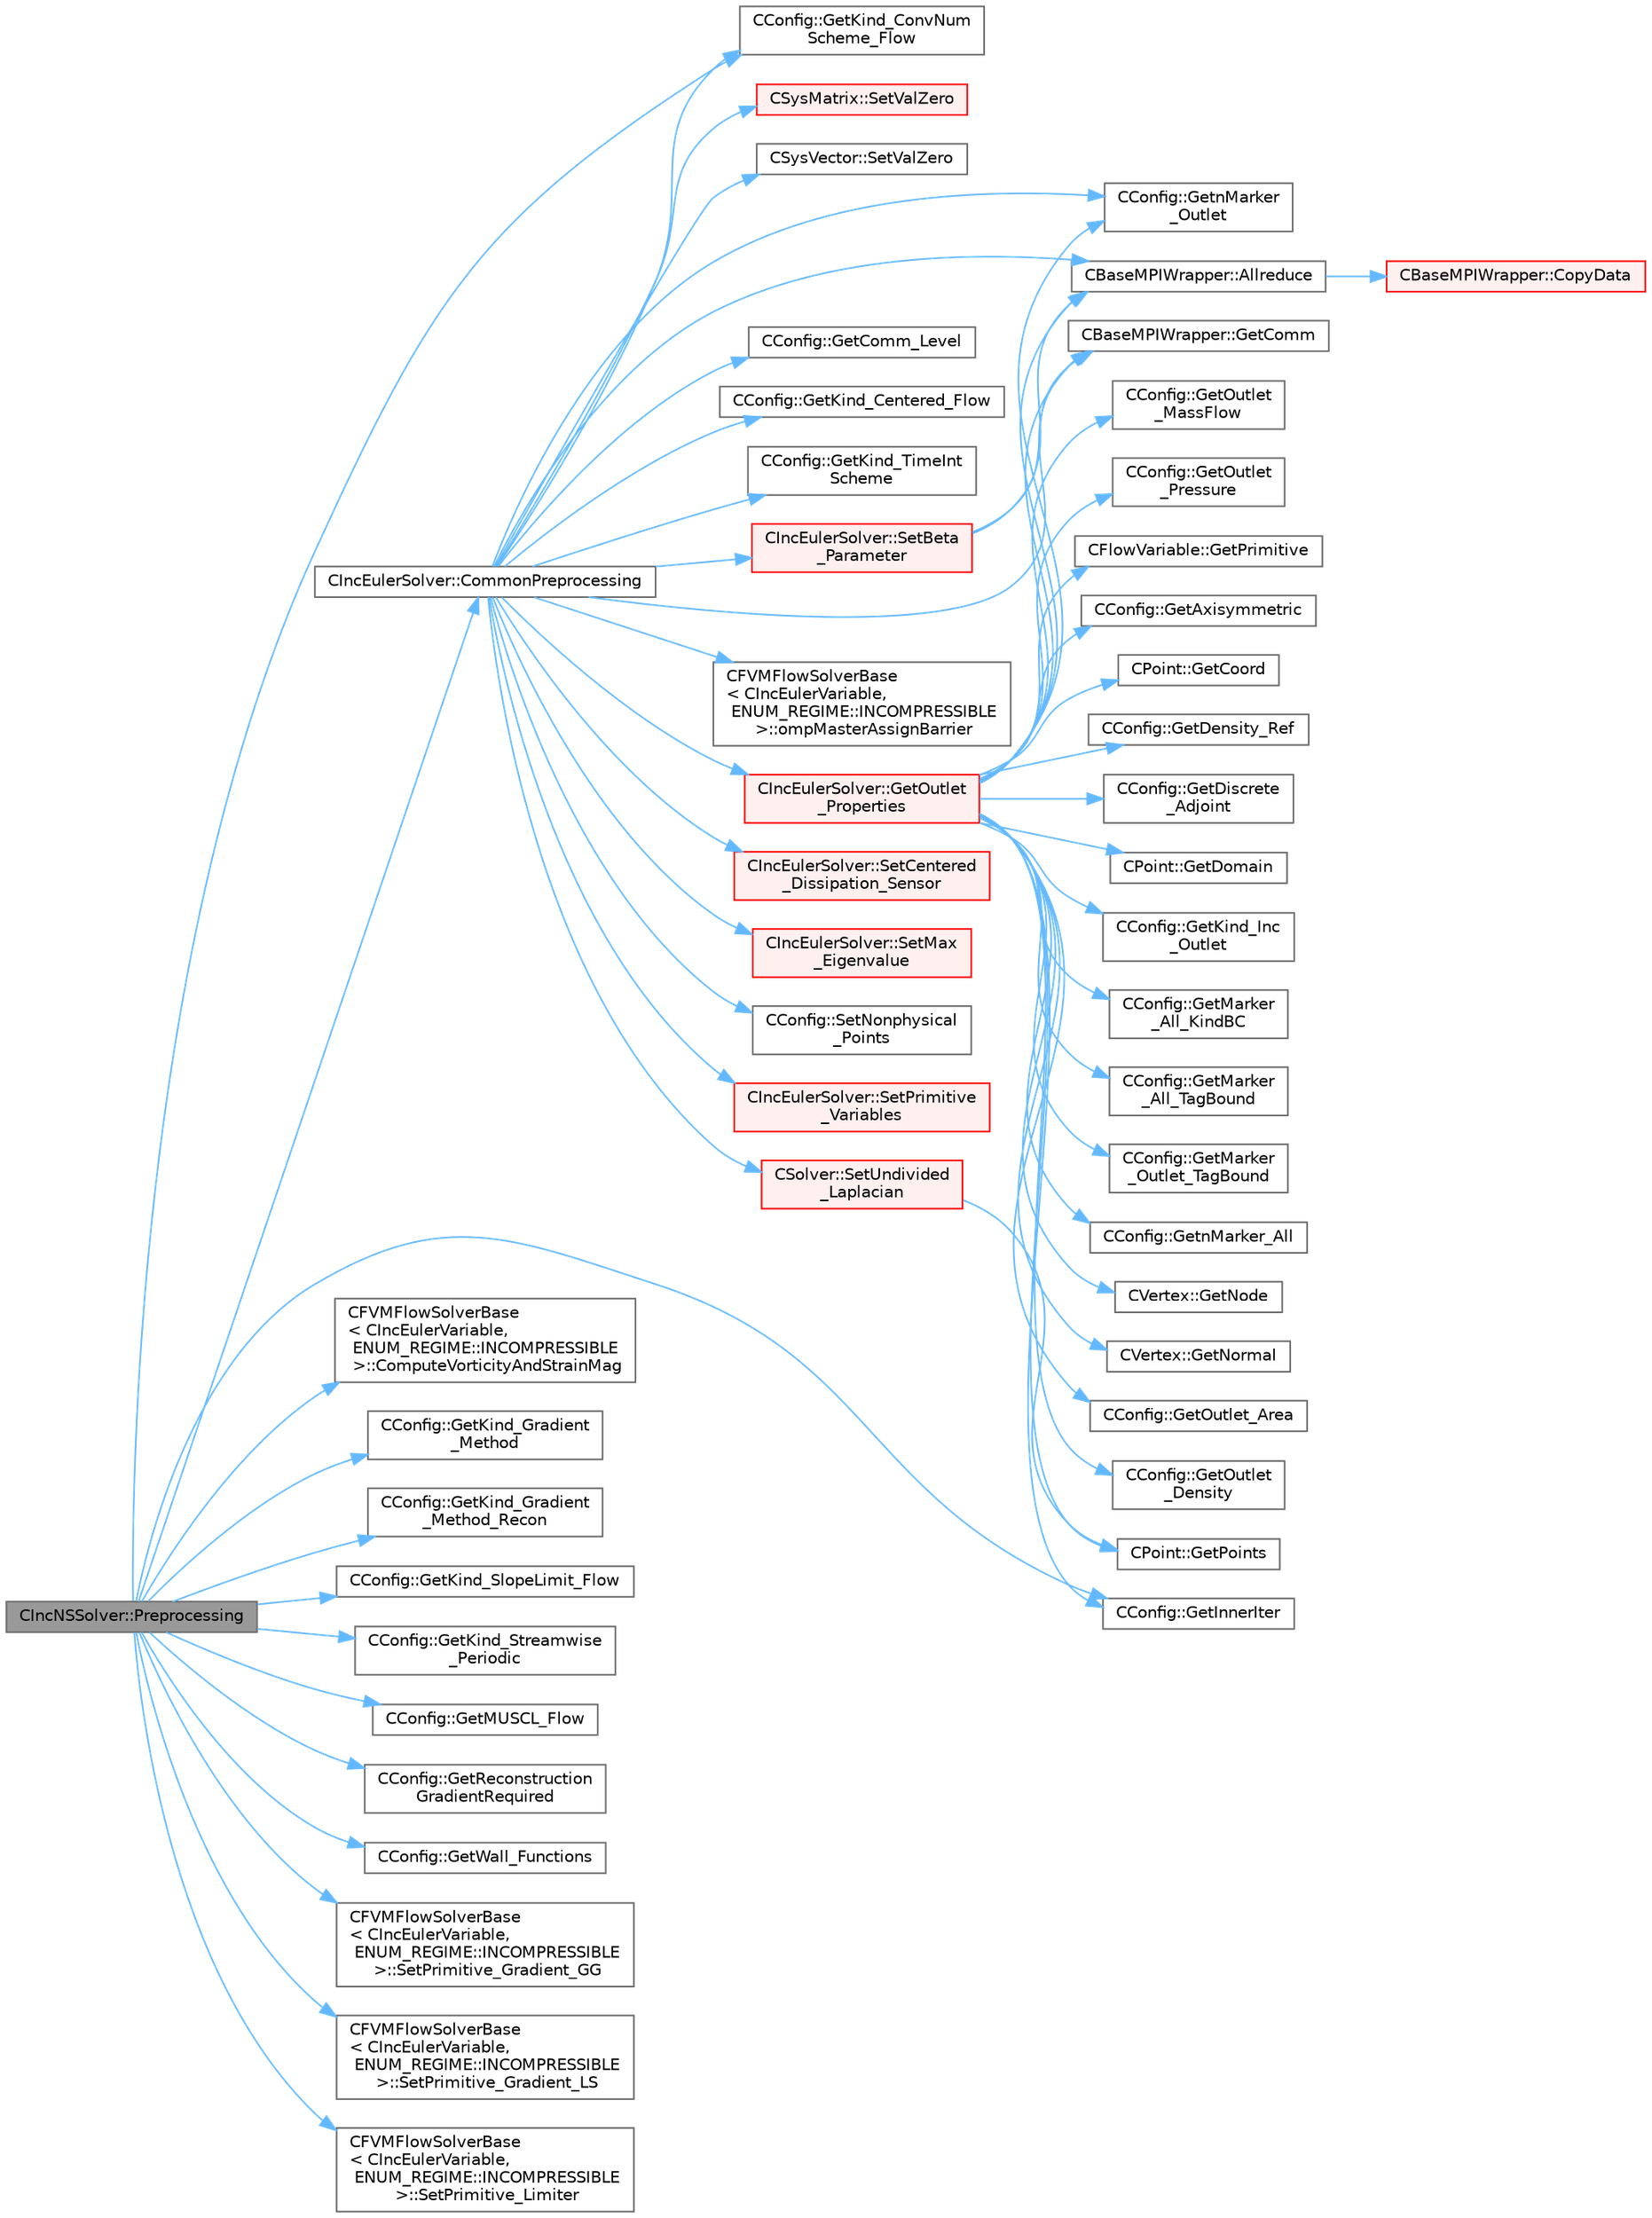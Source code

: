 digraph "CIncNSSolver::Preprocessing"
{
 // LATEX_PDF_SIZE
  bgcolor="transparent";
  edge [fontname=Helvetica,fontsize=10,labelfontname=Helvetica,labelfontsize=10];
  node [fontname=Helvetica,fontsize=10,shape=box,height=0.2,width=0.4];
  rankdir="LR";
  Node1 [id="Node000001",label="CIncNSSolver::Preprocessing",height=0.2,width=0.4,color="gray40", fillcolor="grey60", style="filled", fontcolor="black",tooltip="Restart residual and compute gradients."];
  Node1 -> Node2 [id="edge1_Node000001_Node000002",color="steelblue1",style="solid",tooltip=" "];
  Node2 [id="Node000002",label="CIncEulerSolver::CommonPreprocessing",height=0.2,width=0.4,color="grey40", fillcolor="white", style="filled",URL="$classCIncEulerSolver.html#ac50d02e914c4337e73d2c4878b12c59d",tooltip="Preprocessing actions common to the Euler and NS solvers."];
  Node2 -> Node3 [id="edge2_Node000002_Node000003",color="steelblue1",style="solid",tooltip=" "];
  Node3 [id="Node000003",label="CBaseMPIWrapper::Allreduce",height=0.2,width=0.4,color="grey40", fillcolor="white", style="filled",URL="$classCBaseMPIWrapper.html#a381d4b3738c09d92ee1ae9f89715b541",tooltip=" "];
  Node3 -> Node4 [id="edge3_Node000003_Node000004",color="steelblue1",style="solid",tooltip=" "];
  Node4 [id="Node000004",label="CBaseMPIWrapper::CopyData",height=0.2,width=0.4,color="red", fillcolor="#FFF0F0", style="filled",URL="$classCBaseMPIWrapper.html#a3c28692a4cab67ad0f81d18273db3d23",tooltip=" "];
  Node2 -> Node7 [id="edge4_Node000002_Node000007",color="steelblue1",style="solid",tooltip=" "];
  Node7 [id="Node000007",label="CBaseMPIWrapper::GetComm",height=0.2,width=0.4,color="grey40", fillcolor="white", style="filled",URL="$classCBaseMPIWrapper.html#a8154391fc3522954802889d81d4ef5da",tooltip=" "];
  Node2 -> Node8 [id="edge5_Node000002_Node000008",color="steelblue1",style="solid",tooltip=" "];
  Node8 [id="Node000008",label="CConfig::GetComm_Level",height=0.2,width=0.4,color="grey40", fillcolor="white", style="filled",URL="$classCConfig.html#aa495414133c826e5f6651d4ce82d0ef6",tooltip="Get the level of MPI communications to be performed."];
  Node2 -> Node9 [id="edge6_Node000002_Node000009",color="steelblue1",style="solid",tooltip=" "];
  Node9 [id="Node000009",label="CConfig::GetKind_Centered_Flow",height=0.2,width=0.4,color="grey40", fillcolor="white", style="filled",URL="$classCConfig.html#ac98947febf35f20117815114d9371593",tooltip="Get the kind of center convective numerical scheme for the flow equations."];
  Node2 -> Node10 [id="edge7_Node000002_Node000010",color="steelblue1",style="solid",tooltip=" "];
  Node10 [id="Node000010",label="CConfig::GetKind_ConvNum\lScheme_Flow",height=0.2,width=0.4,color="grey40", fillcolor="white", style="filled",URL="$classCConfig.html#ac664a20b0a09ab14844dc6326290f0a0",tooltip="Get the kind of convective numerical scheme for the flow equations (centered or upwind)."];
  Node2 -> Node11 [id="edge8_Node000002_Node000011",color="steelblue1",style="solid",tooltip=" "];
  Node11 [id="Node000011",label="CConfig::GetKind_TimeInt\lScheme",height=0.2,width=0.4,color="grey40", fillcolor="white", style="filled",URL="$classCConfig.html#ad16f71356f146b530fb1fbb45444525c",tooltip="Get the kind of time integration method."];
  Node2 -> Node12 [id="edge9_Node000002_Node000012",color="steelblue1",style="solid",tooltip=" "];
  Node12 [id="Node000012",label="CConfig::GetnMarker\l_Outlet",height=0.2,width=0.4,color="grey40", fillcolor="white", style="filled",URL="$classCConfig.html#ada4ad9b9c716e11de0ef3c7c286cf217",tooltip="Get the total number of boundary markers."];
  Node2 -> Node13 [id="edge10_Node000002_Node000013",color="steelblue1",style="solid",tooltip=" "];
  Node13 [id="Node000013",label="CIncEulerSolver::GetOutlet\l_Properties",height=0.2,width=0.4,color="red", fillcolor="#FFF0F0", style="filled",URL="$classCIncEulerSolver.html#aacea1dc960644b2fb82b191b17bf9056",tooltip="A virtual member."];
  Node13 -> Node3 [id="edge11_Node000013_Node000003",color="steelblue1",style="solid",tooltip=" "];
  Node13 -> Node14 [id="edge12_Node000013_Node000014",color="steelblue1",style="solid",tooltip=" "];
  Node14 [id="Node000014",label="CConfig::GetAxisymmetric",height=0.2,width=0.4,color="grey40", fillcolor="white", style="filled",URL="$classCConfig.html#a509e098ac64a59535a8e59ec2de6f68b",tooltip="Get information about the axisymmetric frame."];
  Node13 -> Node7 [id="edge13_Node000013_Node000007",color="steelblue1",style="solid",tooltip=" "];
  Node13 -> Node15 [id="edge14_Node000013_Node000015",color="steelblue1",style="solid",tooltip=" "];
  Node15 [id="Node000015",label="CPoint::GetCoord",height=0.2,width=0.4,color="grey40", fillcolor="white", style="filled",URL="$classCPoint.html#ab16c29dd03911529cd73bf467c313179",tooltip="Get the coordinates dor the control volume."];
  Node13 -> Node16 [id="edge15_Node000013_Node000016",color="steelblue1",style="solid",tooltip=" "];
  Node16 [id="Node000016",label="CConfig::GetDensity_Ref",height=0.2,width=0.4,color="grey40", fillcolor="white", style="filled",URL="$classCConfig.html#a3fc33aec68f64b757f1f9f3514cb97de",tooltip="Get the value of the reference density for non-dimensionalization."];
  Node13 -> Node17 [id="edge16_Node000013_Node000017",color="steelblue1",style="solid",tooltip=" "];
  Node17 [id="Node000017",label="CConfig::GetDiscrete\l_Adjoint",height=0.2,width=0.4,color="grey40", fillcolor="white", style="filled",URL="$classCConfig.html#ab3928c4e6debcf50dcd0d38985f6980c",tooltip="Get the indicator whether we are solving an discrete adjoint problem."];
  Node13 -> Node18 [id="edge17_Node000013_Node000018",color="steelblue1",style="solid",tooltip=" "];
  Node18 [id="Node000018",label="CPoint::GetDomain",height=0.2,width=0.4,color="grey40", fillcolor="white", style="filled",URL="$classCPoint.html#aa58a27b602e47ddcad22ae74a5c6bc81",tooltip="For parallel computation, its indicates if a point must be computed or not."];
  Node13 -> Node19 [id="edge18_Node000013_Node000019",color="steelblue1",style="solid",tooltip=" "];
  Node19 [id="Node000019",label="CConfig::GetInnerIter",height=0.2,width=0.4,color="grey40", fillcolor="white", style="filled",URL="$classCConfig.html#a079a90396222697f01e0c365285c915d",tooltip="Get the current FSI iteration number."];
  Node13 -> Node20 [id="edge19_Node000013_Node000020",color="steelblue1",style="solid",tooltip=" "];
  Node20 [id="Node000020",label="CConfig::GetKind_Inc\l_Outlet",height=0.2,width=0.4,color="grey40", fillcolor="white", style="filled",URL="$classCConfig.html#ac9f9f4b0fff5571aaea06e565604a414",tooltip="Get the type of incompressible outlet from the list."];
  Node13 -> Node21 [id="edge20_Node000013_Node000021",color="steelblue1",style="solid",tooltip=" "];
  Node21 [id="Node000021",label="CConfig::GetMarker\l_All_KindBC",height=0.2,width=0.4,color="grey40", fillcolor="white", style="filled",URL="$classCConfig.html#ae003cd8f406eaaa91849a774c9a20730",tooltip="Get the kind of boundary for each marker."];
  Node13 -> Node22 [id="edge21_Node000013_Node000022",color="steelblue1",style="solid",tooltip=" "];
  Node22 [id="Node000022",label="CConfig::GetMarker\l_All_TagBound",height=0.2,width=0.4,color="grey40", fillcolor="white", style="filled",URL="$classCConfig.html#ab8c9c1f45950a29355be4ff357049440",tooltip="Get the index of the surface defined in the geometry file."];
  Node13 -> Node23 [id="edge22_Node000013_Node000023",color="steelblue1",style="solid",tooltip=" "];
  Node23 [id="Node000023",label="CConfig::GetMarker\l_Outlet_TagBound",height=0.2,width=0.4,color="grey40", fillcolor="white", style="filled",URL="$classCConfig.html#a64751475740f1310e6b2f0dcd0a59022",tooltip="Get the index of the surface defined in the geometry file."];
  Node13 -> Node24 [id="edge23_Node000013_Node000024",color="steelblue1",style="solid",tooltip=" "];
  Node24 [id="Node000024",label="CConfig::GetnMarker_All",height=0.2,width=0.4,color="grey40", fillcolor="white", style="filled",URL="$classCConfig.html#a459dee039e618d21a5d78db61c221240",tooltip="Get the total number of boundary markers of the local process including send/receive domains."];
  Node13 -> Node12 [id="edge24_Node000013_Node000012",color="steelblue1",style="solid",tooltip=" "];
  Node13 -> Node25 [id="edge25_Node000013_Node000025",color="steelblue1",style="solid",tooltip=" "];
  Node25 [id="Node000025",label="CVertex::GetNode",height=0.2,width=0.4,color="grey40", fillcolor="white", style="filled",URL="$classCVertex.html#ad568da06e7191358d3a09a1bee71cdb5",tooltip="Get the node of the vertex."];
  Node13 -> Node26 [id="edge26_Node000013_Node000026",color="steelblue1",style="solid",tooltip=" "];
  Node26 [id="Node000026",label="CVertex::GetNormal",height=0.2,width=0.4,color="grey40", fillcolor="white", style="filled",URL="$classCVertex.html#a57cacfe764770e6c0e54c278cb584f7c",tooltip="Copy the the normal vector of a face."];
  Node13 -> Node27 [id="edge27_Node000013_Node000027",color="steelblue1",style="solid",tooltip=" "];
  Node27 [id="Node000027",label="CConfig::GetOutlet_Area",height=0.2,width=0.4,color="grey40", fillcolor="white", style="filled",URL="$classCConfig.html#a7b9efd9c01446eea006f3602e6615cf8",tooltip="Get the back pressure (static) at an outlet boundary."];
  Node13 -> Node28 [id="edge28_Node000013_Node000028",color="steelblue1",style="solid",tooltip=" "];
  Node28 [id="Node000028",label="CConfig::GetOutlet\l_Density",height=0.2,width=0.4,color="grey40", fillcolor="white", style="filled",URL="$classCConfig.html#a3e61da8a2ced5f07f929b87a8e4e5e8c",tooltip="Get the back pressure (static) at an outlet boundary."];
  Node13 -> Node29 [id="edge29_Node000013_Node000029",color="steelblue1",style="solid",tooltip=" "];
  Node29 [id="Node000029",label="CConfig::GetOutlet\l_MassFlow",height=0.2,width=0.4,color="grey40", fillcolor="white", style="filled",URL="$classCConfig.html#a3b40b375b8774709ac28ae1302fc7e94",tooltip="Get the back pressure (static) at an outlet boundary."];
  Node13 -> Node30 [id="edge30_Node000013_Node000030",color="steelblue1",style="solid",tooltip=" "];
  Node30 [id="Node000030",label="CConfig::GetOutlet\l_Pressure",height=0.2,width=0.4,color="grey40", fillcolor="white", style="filled",URL="$classCConfig.html#a0e5bd42e6aa17fdb493fe696280318c3",tooltip="Get the back pressure (static) at an outlet boundary."];
  Node13 -> Node31 [id="edge31_Node000013_Node000031",color="steelblue1",style="solid",tooltip=" "];
  Node31 [id="Node000031",label="CPoint::GetPoints",height=0.2,width=0.4,color="grey40", fillcolor="white", style="filled",URL="$classCPoint.html#a28c574d1577404bc70199351c1c9c358",tooltip="Get the entire point adjacency information in compressed format (CSR)."];
  Node13 -> Node32 [id="edge32_Node000013_Node000032",color="steelblue1",style="solid",tooltip=" "];
  Node32 [id="Node000032",label="CFlowVariable::GetPrimitive",height=0.2,width=0.4,color="grey40", fillcolor="white", style="filled",URL="$classCFlowVariable.html#a852271c741f1e7cdb1d391941266d344",tooltip="Get a primitive variable."];
  Node2 -> Node40 [id="edge33_Node000002_Node000040",color="steelblue1",style="solid",tooltip=" "];
  Node40 [id="Node000040",label="CFVMFlowSolverBase\l\< CIncEulerVariable,\l ENUM_REGIME::INCOMPRESSIBLE\l \>::ompMasterAssignBarrier",height=0.2,width=0.4,color="grey40", fillcolor="white", style="filled",URL="$classCFVMFlowSolverBase.html#a1b0175f84e884c015bf48e2e6e7c78bd",tooltip="Utility to set the value of a member variables safely, and so that the new values are seen by all thr..."];
  Node2 -> Node41 [id="edge34_Node000002_Node000041",color="steelblue1",style="solid",tooltip=" "];
  Node41 [id="Node000041",label="CIncEulerSolver::SetBeta\l_Parameter",height=0.2,width=0.4,color="red", fillcolor="#FFF0F0", style="filled",URL="$classCIncEulerSolver.html#a3e20d6912dc1a1806424e31b12bd80f4",tooltip="Update the Beta parameter for the incompressible preconditioner."];
  Node41 -> Node3 [id="edge35_Node000041_Node000003",color="steelblue1",style="solid",tooltip=" "];
  Node41 -> Node7 [id="edge36_Node000041_Node000007",color="steelblue1",style="solid",tooltip=" "];
  Node2 -> Node47 [id="edge37_Node000002_Node000047",color="steelblue1",style="solid",tooltip=" "];
  Node47 [id="Node000047",label="CIncEulerSolver::SetCentered\l_Dissipation_Sensor",height=0.2,width=0.4,color="red", fillcolor="#FFF0F0", style="filled",URL="$classCIncEulerSolver.html#a83f4a05ad9f4ade1867cd1ef11931339",tooltip="Compute a pressure sensor switch."];
  Node2 -> Node51 [id="edge38_Node000002_Node000051",color="steelblue1",style="solid",tooltip=" "];
  Node51 [id="Node000051",label="CIncEulerSolver::SetMax\l_Eigenvalue",height=0.2,width=0.4,color="red", fillcolor="#FFF0F0", style="filled",URL="$classCIncEulerSolver.html#a223e376028f3f77be49d39017ebebdb0",tooltip="Compute the max eigenvalue."];
  Node2 -> Node54 [id="edge39_Node000002_Node000054",color="steelblue1",style="solid",tooltip=" "];
  Node54 [id="Node000054",label="CConfig::SetNonphysical\l_Points",height=0.2,width=0.4,color="grey40", fillcolor="white", style="filled",URL="$classCConfig.html#a434fe0922532828b7e40ded865c5ce51",tooltip="Set the current number of non-physical nodes in the solution."];
  Node2 -> Node55 [id="edge40_Node000002_Node000055",color="steelblue1",style="solid",tooltip=" "];
  Node55 [id="Node000055",label="CIncEulerSolver::SetPrimitive\l_Variables",height=0.2,width=0.4,color="red", fillcolor="#FFF0F0", style="filled",URL="$classCIncEulerSolver.html#a4c23fe41a4589737850b80bb10d5bac5",tooltip="Compute the velocity^2, SoundSpeed, Pressure, Enthalpy, Viscosity."];
  Node2 -> Node76 [id="edge41_Node000002_Node000076",color="steelblue1",style="solid",tooltip=" "];
  Node76 [id="Node000076",label="CSolver::SetUndivided\l_Laplacian",height=0.2,width=0.4,color="red", fillcolor="#FFF0F0", style="filled",URL="$classCSolver.html#ae9fa6bf0e3ef0dff07dd85e0a87eef4d",tooltip="Compute the undivided laplacian for the solution variables."];
  Node76 -> Node31 [id="edge42_Node000076_Node000031",color="steelblue1",style="solid",tooltip=" "];
  Node2 -> Node164 [id="edge43_Node000002_Node000164",color="steelblue1",style="solid",tooltip=" "];
  Node164 [id="Node000164",label="CSysMatrix::SetValZero",height=0.2,width=0.4,color="red", fillcolor="#FFF0F0", style="filled",URL="$classCSysMatrix.html#a8f974ad2e089dccfc99ea21a4ef5a819",tooltip="Sets to zero all the entries of the sparse matrix."];
  Node2 -> Node167 [id="edge44_Node000002_Node000167",color="steelblue1",style="solid",tooltip=" "];
  Node167 [id="Node000167",label="CSysVector::SetValZero",height=0.2,width=0.4,color="grey40", fillcolor="white", style="filled",URL="$classCSysVector.html#aa179ddab500faadee96bebecff9e201d",tooltip="Sets to zero all the entries of the vector."];
  Node1 -> Node168 [id="edge45_Node000001_Node000168",color="steelblue1",style="solid",tooltip=" "];
  Node168 [id="Node000168",label="CFVMFlowSolverBase\l\< CIncEulerVariable,\l ENUM_REGIME::INCOMPRESSIBLE\l \>::ComputeVorticityAndStrainMag",height=0.2,width=0.4,color="grey40", fillcolor="white", style="filled",URL="$classCFVMFlowSolverBase.html#af84f9a0d4de3df7d82cef37eae94f739",tooltip="Evaluate the vorticity and strain rate magnitude."];
  Node1 -> Node19 [id="edge46_Node000001_Node000019",color="steelblue1",style="solid",tooltip=" "];
  Node1 -> Node10 [id="edge47_Node000001_Node000010",color="steelblue1",style="solid",tooltip=" "];
  Node1 -> Node169 [id="edge48_Node000001_Node000169",color="steelblue1",style="solid",tooltip=" "];
  Node169 [id="Node000169",label="CConfig::GetKind_Gradient\l_Method",height=0.2,width=0.4,color="grey40", fillcolor="white", style="filled",URL="$classCConfig.html#a83d5144467a2c2fa78a7f9cc19026421",tooltip="Get the kind of method for computation of spatial gradients used for viscous and source terms."];
  Node1 -> Node170 [id="edge49_Node000001_Node000170",color="steelblue1",style="solid",tooltip=" "];
  Node170 [id="Node000170",label="CConfig::GetKind_Gradient\l_Method_Recon",height=0.2,width=0.4,color="grey40", fillcolor="white", style="filled",URL="$classCConfig.html#af59700a2ce4edce862248ba52bdca025",tooltip="Get the kind of method for computation of spatial gradients used for upwind reconstruction."];
  Node1 -> Node171 [id="edge50_Node000001_Node000171",color="steelblue1",style="solid",tooltip=" "];
  Node171 [id="Node000171",label="CConfig::GetKind_SlopeLimit_Flow",height=0.2,width=0.4,color="grey40", fillcolor="white", style="filled",URL="$classCConfig.html#a31504bfdad401a8879a9e0a121320f96",tooltip="Get the method for limiting the spatial gradients."];
  Node1 -> Node172 [id="edge51_Node000001_Node000172",color="steelblue1",style="solid",tooltip=" "];
  Node172 [id="Node000172",label="CConfig::GetKind_Streamwise\l_Periodic",height=0.2,width=0.4,color="grey40", fillcolor="white", style="filled",URL="$classCConfig.html#aae21b37c088347be2a7e02fc0ad4e4c4",tooltip="Get information about the streamwise periodicity (None, Pressure_Drop, Massflow)."];
  Node1 -> Node173 [id="edge52_Node000001_Node000173",color="steelblue1",style="solid",tooltip=" "];
  Node173 [id="Node000173",label="CConfig::GetMUSCL_Flow",height=0.2,width=0.4,color="grey40", fillcolor="white", style="filled",URL="$classCConfig.html#a97ba000591a72e4d8f0fc71bc75bd38a",tooltip="Get if the upwind scheme used MUSCL or not."];
  Node1 -> Node174 [id="edge53_Node000001_Node000174",color="steelblue1",style="solid",tooltip=" "];
  Node174 [id="Node000174",label="CConfig::GetReconstruction\lGradientRequired",height=0.2,width=0.4,color="grey40", fillcolor="white", style="filled",URL="$classCConfig.html#a350466e9cc76639fb07c59ac43288bb8",tooltip="Get flag for whether a second gradient calculation is required for upwind reconstruction alone."];
  Node1 -> Node175 [id="edge54_Node000001_Node000175",color="steelblue1",style="solid",tooltip=" "];
  Node175 [id="Node000175",label="CConfig::GetWall_Functions",height=0.2,width=0.4,color="grey40", fillcolor="white", style="filled",URL="$classCConfig.html#a48d5c5100cf58c03203cfb231cff75e6",tooltip="Get information about whether to use wall functions."];
  Node1 -> Node176 [id="edge55_Node000001_Node000176",color="steelblue1",style="solid",tooltip=" "];
  Node176 [id="Node000176",label="CFVMFlowSolverBase\l\< CIncEulerVariable,\l ENUM_REGIME::INCOMPRESSIBLE\l \>::SetPrimitive_Gradient_GG",height=0.2,width=0.4,color="grey40", fillcolor="white", style="filled",URL="$classCFVMFlowSolverBase.html#ae26d178e6483b0ba6bad01318530fff9",tooltip="Compute the gradient of the primitive variables using Green-Gauss method, and stores the result in th..."];
  Node1 -> Node177 [id="edge56_Node000001_Node000177",color="steelblue1",style="solid",tooltip=" "];
  Node177 [id="Node000177",label="CFVMFlowSolverBase\l\< CIncEulerVariable,\l ENUM_REGIME::INCOMPRESSIBLE\l \>::SetPrimitive_Gradient_LS",height=0.2,width=0.4,color="grey40", fillcolor="white", style="filled",URL="$classCFVMFlowSolverBase.html#aa00cb2f438eff709117ab4ffe61c3542",tooltip="Compute the gradient of the primitive variables using a Least-Squares method, and stores the result i..."];
  Node1 -> Node178 [id="edge57_Node000001_Node000178",color="steelblue1",style="solid",tooltip=" "];
  Node178 [id="Node000178",label="CFVMFlowSolverBase\l\< CIncEulerVariable,\l ENUM_REGIME::INCOMPRESSIBLE\l \>::SetPrimitive_Limiter",height=0.2,width=0.4,color="grey40", fillcolor="white", style="filled",URL="$classCFVMFlowSolverBase.html#a6d22d04abb4c12c252db08cfb576e089",tooltip="Compute the limiter of the primitive variables."];
}
